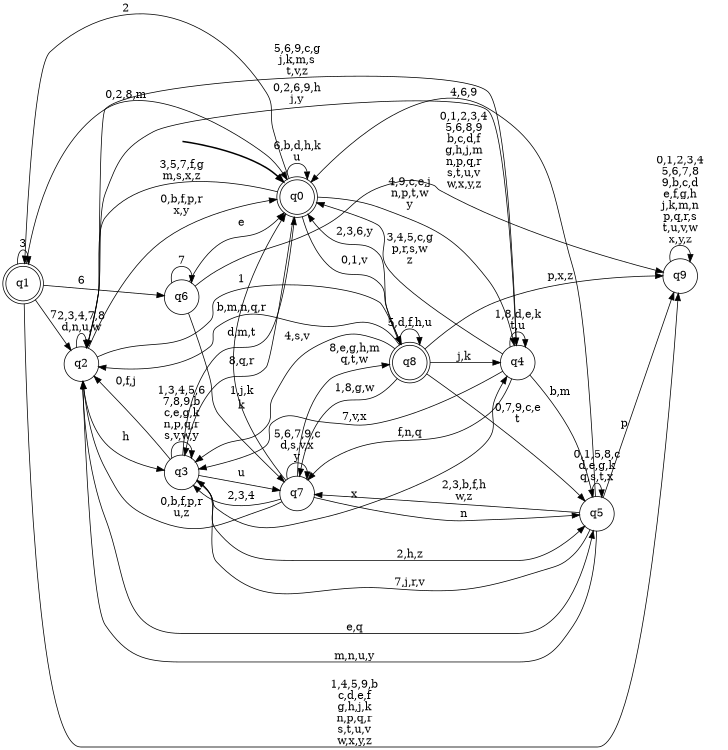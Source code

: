 digraph BlueStar {
__start0 [style = invis, shape = none, label = "", width = 0, height = 0];

rankdir=LR;
size="8,5";

s0 [style="rounded,filled", color="black", fillcolor="white" shape="doublecircle", label="q0"];
s1 [style="rounded,filled", color="black", fillcolor="white" shape="doublecircle", label="q1"];
s2 [style="filled", color="black", fillcolor="white" shape="circle", label="q2"];
s3 [style="filled", color="black", fillcolor="white" shape="circle", label="q3"];
s4 [style="filled", color="black", fillcolor="white" shape="circle", label="q4"];
s5 [style="filled", color="black", fillcolor="white" shape="circle", label="q5"];
s6 [style="filled", color="black", fillcolor="white" shape="circle", label="q6"];
s7 [style="filled", color="black", fillcolor="white" shape="circle", label="q7"];
s8 [style="rounded,filled", color="black", fillcolor="white" shape="doublecircle", label="q8"];
s9 [style="filled", color="black", fillcolor="white" shape="circle", label="q9"];
subgraph cluster_main { 
	graph [pad=".75", ranksep="0.15", nodesep="0.15"];
	 style=invis; 
	__start0 -> s0 [penwidth=2];
}
s0 -> s0 [label="6,b,d,h,k\nu"];
s0 -> s1 [label="2"];
s0 -> s2 [label="3,5,7,f,g\nm,s,x,z"];
s0 -> s3 [label="8,q,r"];
s0 -> s4 [label="4,9,c,e,j\nn,p,t,w\ny"];
s0 -> s8 [label="0,1,v"];
s1 -> s0 [label="0,2,8,m"];
s1 -> s1 [label="3"];
s1 -> s2 [label="7"];
s1 -> s6 [label="6"];
s1 -> s9 [label="1,4,5,9,b\nc,d,e,f\ng,h,j,k\nn,p,q,r\ns,t,u,v\nw,x,y,z"];
s2 -> s0 [label="0,b,f,p,r\nx,y"];
s2 -> s2 [label="2,3,4,7,8\nd,n,u,w"];
s2 -> s3 [label="h"];
s2 -> s4 [label="5,6,9,c,g\nj,k,m,s\nt,v,z"];
s2 -> s5 [label="e,q"];
s2 -> s8 [label="1"];
s3 -> s0 [label="d,m,t"];
s3 -> s2 [label="0,f,j"];
s3 -> s3 [label="1,3,4,5,6\n7,8,9,b\nc,e,g,k\nn,p,q,r\ns,v,w,y"];
s3 -> s4 [label="x"];
s3 -> s5 [label="2,h,z"];
s3 -> s7 [label="u"];
s4 -> s0 [label="3,4,5,c,g\np,r,s,w\nz"];
s4 -> s2 [label="0,2,6,9,h\nj,y"];
s4 -> s3 [label="7,v,x"];
s4 -> s4 [label="1,8,d,e,k\nt,u"];
s4 -> s5 [label="b,m"];
s4 -> s7 [label="f,n,q"];
s5 -> s0 [label="4,6,9"];
s5 -> s2 [label="m,n,u,y"];
s5 -> s3 [label="7,j,r,v"];
s5 -> s5 [label="0,1,5,8,c\nd,e,g,k\nq,s,t,x"];
s5 -> s7 [label="2,3,b,f,h\nw,z"];
s5 -> s9 [label="p"];
s6 -> s0 [label="e"];
s6 -> s6 [label="7"];
s6 -> s7 [label="k"];
s6 -> s9 [label="0,1,2,3,4\n5,6,8,9\nb,c,d,f\ng,h,j,m\nn,p,q,r\ns,t,u,v\nw,x,y,z"];
s7 -> s0 [label="1,j,k"];
s7 -> s2 [label="0,b,f,p,r\nu,z"];
s7 -> s3 [label="2,3,4"];
s7 -> s5 [label="n"];
s7 -> s7 [label="5,6,7,9,c\nd,s,v,x\ny"];
s7 -> s8 [label="8,e,g,h,m\nq,t,w"];
s8 -> s0 [label="2,3,6,y"];
s8 -> s2 [label="b,m,n,q,r"];
s8 -> s3 [label="4,s,v"];
s8 -> s4 [label="j,k"];
s8 -> s5 [label="0,7,9,c,e\nt"];
s8 -> s7 [label="1,8,g,w"];
s8 -> s8 [label="5,d,f,h,u"];
s8 -> s9 [label="p,x,z"];
s9 -> s9 [label="0,1,2,3,4\n5,6,7,8\n9,b,c,d\ne,f,g,h\nj,k,m,n\np,q,r,s\nt,u,v,w\nx,y,z"];

}
